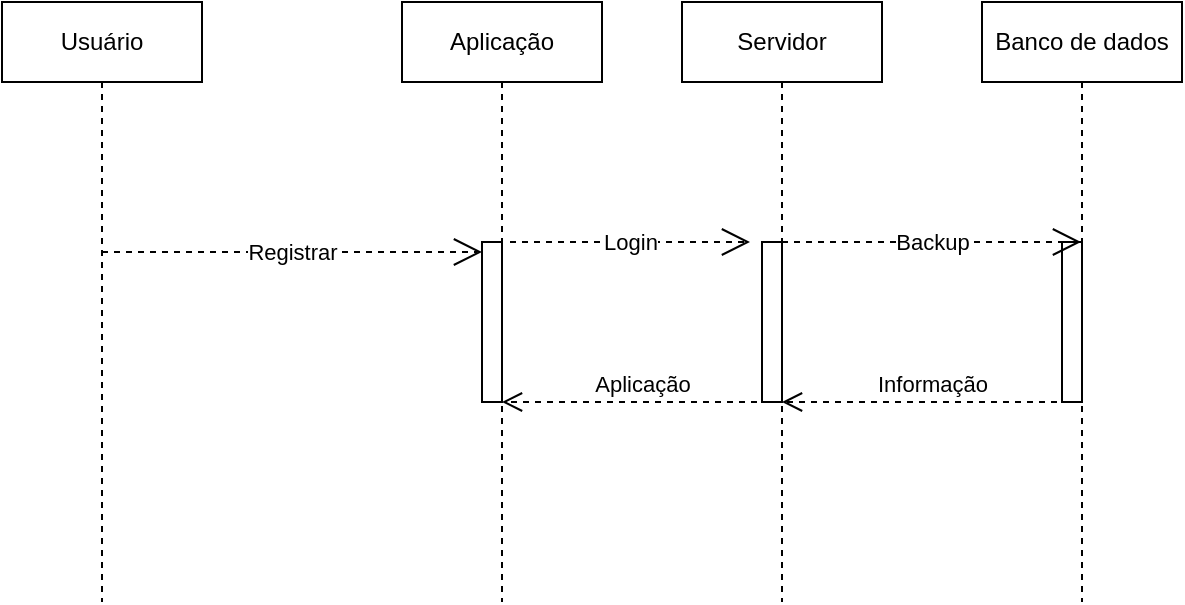 <mxfile version="26.2.5">
  <diagram name="Página-1" id="uhQEN7NU0X5f3jvwWs4A">
    <mxGraphModel dx="874" dy="473" grid="1" gridSize="10" guides="1" tooltips="1" connect="1" arrows="1" fold="1" page="1" pageScale="1" pageWidth="827" pageHeight="1169" math="0" shadow="0">
      <root>
        <mxCell id="0" />
        <mxCell id="1" parent="0" />
        <mxCell id="uu7HnePWF9vuSrCE-IKj-6" value="Aplicação" style="shape=umlLifeline;perimeter=lifelinePerimeter;whiteSpace=wrap;html=1;container=1;dropTarget=0;collapsible=0;recursiveResize=0;outlineConnect=0;portConstraint=eastwest;newEdgeStyle={&quot;curved&quot;:0,&quot;rounded&quot;:0};" vertex="1" parent="1">
          <mxGeometry x="300" y="40" width="100" height="300" as="geometry" />
        </mxCell>
        <mxCell id="uu7HnePWF9vuSrCE-IKj-14" value="" style="html=1;points=[[0,0,0,0,5],[0,1,0,0,-5],[1,0,0,0,5],[1,1,0,0,-5]];perimeter=orthogonalPerimeter;outlineConnect=0;targetShapes=umlLifeline;portConstraint=eastwest;newEdgeStyle={&quot;curved&quot;:0,&quot;rounded&quot;:0};" vertex="1" parent="uu7HnePWF9vuSrCE-IKj-6">
          <mxGeometry x="40" y="120" width="10" height="80" as="geometry" />
        </mxCell>
        <mxCell id="uu7HnePWF9vuSrCE-IKj-8" value="Servidor" style="shape=umlLifeline;perimeter=lifelinePerimeter;whiteSpace=wrap;html=1;container=1;dropTarget=0;collapsible=0;recursiveResize=0;outlineConnect=0;portConstraint=eastwest;newEdgeStyle={&quot;curved&quot;:0,&quot;rounded&quot;:0};" vertex="1" parent="1">
          <mxGeometry x="440" y="40" width="100" height="300" as="geometry" />
        </mxCell>
        <mxCell id="uu7HnePWF9vuSrCE-IKj-12" value="" style="html=1;points=[[0,0,0,0,5],[0,1,0,0,-5],[1,0,0,0,5],[1,1,0,0,-5]];perimeter=orthogonalPerimeter;outlineConnect=0;targetShapes=umlLifeline;portConstraint=eastwest;newEdgeStyle={&quot;curved&quot;:0,&quot;rounded&quot;:0};" vertex="1" parent="uu7HnePWF9vuSrCE-IKj-8">
          <mxGeometry x="40" y="120" width="10" height="80" as="geometry" />
        </mxCell>
        <mxCell id="uu7HnePWF9vuSrCE-IKj-13" value="Usuário" style="shape=umlLifeline;perimeter=lifelinePerimeter;whiteSpace=wrap;html=1;container=1;dropTarget=0;collapsible=0;recursiveResize=0;outlineConnect=0;portConstraint=eastwest;newEdgeStyle={&quot;curved&quot;:0,&quot;rounded&quot;:0};" vertex="1" parent="1">
          <mxGeometry x="100" y="40" width="100" height="300" as="geometry" />
        </mxCell>
        <mxCell id="uu7HnePWF9vuSrCE-IKj-16" value="Banco de dados" style="shape=umlLifeline;perimeter=lifelinePerimeter;whiteSpace=wrap;html=1;container=1;dropTarget=0;collapsible=0;recursiveResize=0;outlineConnect=0;portConstraint=eastwest;newEdgeStyle={&quot;curved&quot;:0,&quot;rounded&quot;:0};" vertex="1" parent="1">
          <mxGeometry x="590" y="40" width="100" height="300" as="geometry" />
        </mxCell>
        <mxCell id="uu7HnePWF9vuSrCE-IKj-17" value="" style="html=1;points=[[0,0,0,0,5],[0,1,0,0,-5],[1,0,0,0,5],[1,1,0,0,-5]];perimeter=orthogonalPerimeter;outlineConnect=0;targetShapes=umlLifeline;portConstraint=eastwest;newEdgeStyle={&quot;curved&quot;:0,&quot;rounded&quot;:0};" vertex="1" parent="uu7HnePWF9vuSrCE-IKj-16">
          <mxGeometry x="40" y="120" width="10" height="80" as="geometry" />
        </mxCell>
        <mxCell id="uu7HnePWF9vuSrCE-IKj-18" value="Registrar" style="endArrow=open;endSize=12;dashed=1;html=1;rounded=0;entryX=0;entryY=0;entryDx=0;entryDy=5;entryPerimeter=0;" edge="1" parent="1" source="uu7HnePWF9vuSrCE-IKj-13" target="uu7HnePWF9vuSrCE-IKj-14">
          <mxGeometry width="160" relative="1" as="geometry">
            <mxPoint x="140" y="165" as="sourcePoint" />
            <mxPoint x="310" y="170" as="targetPoint" />
          </mxGeometry>
        </mxCell>
        <mxCell id="uu7HnePWF9vuSrCE-IKj-23" value="Login" style="endArrow=open;endSize=12;dashed=1;html=1;rounded=0;" edge="1" parent="1">
          <mxGeometry width="160" relative="1" as="geometry">
            <mxPoint x="354" y="160" as="sourcePoint" />
            <mxPoint x="474" y="160" as="targetPoint" />
          </mxGeometry>
        </mxCell>
        <mxCell id="uu7HnePWF9vuSrCE-IKj-24" value="Backup" style="endArrow=open;endSize=12;dashed=1;html=1;rounded=0;" edge="1" parent="1" source="uu7HnePWF9vuSrCE-IKj-8" target="uu7HnePWF9vuSrCE-IKj-16">
          <mxGeometry width="160" relative="1" as="geometry">
            <mxPoint x="490" y="240" as="sourcePoint" />
            <mxPoint x="610" y="240" as="targetPoint" />
            <Array as="points">
              <mxPoint x="540" y="160" />
            </Array>
          </mxGeometry>
        </mxCell>
        <mxCell id="uu7HnePWF9vuSrCE-IKj-25" value="Aplicação" style="html=1;verticalAlign=bottom;endArrow=open;dashed=1;endSize=8;curved=0;rounded=0;" edge="1" parent="1" source="uu7HnePWF9vuSrCE-IKj-8">
          <mxGeometry relative="1" as="geometry">
            <mxPoint x="430" y="240" as="sourcePoint" />
            <mxPoint x="350" y="240" as="targetPoint" />
          </mxGeometry>
        </mxCell>
        <mxCell id="uu7HnePWF9vuSrCE-IKj-26" value="Informação" style="html=1;verticalAlign=bottom;endArrow=open;dashed=1;endSize=8;curved=0;rounded=0;" edge="1" parent="1" source="uu7HnePWF9vuSrCE-IKj-16">
          <mxGeometry relative="1" as="geometry">
            <mxPoint x="570" y="240" as="sourcePoint" />
            <mxPoint x="490" y="240" as="targetPoint" />
          </mxGeometry>
        </mxCell>
      </root>
    </mxGraphModel>
  </diagram>
</mxfile>
